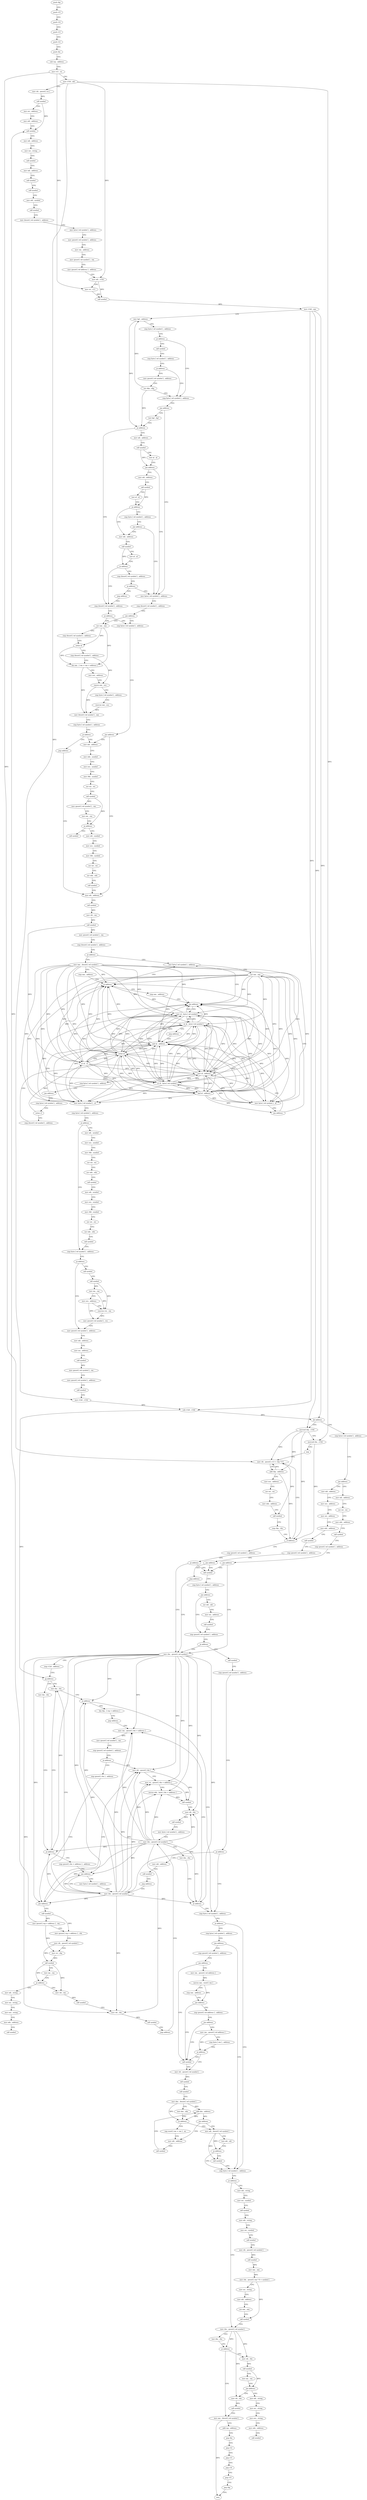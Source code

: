digraph "func" {
"4205520" [label = "push rbp" ]
"4205521" [label = "push r15" ]
"4205523" [label = "push r14" ]
"4205525" [label = "push r13" ]
"4205527" [label = "push r12" ]
"4205529" [label = "push rbx" ]
"4205530" [label = "sub rsp , address" ]
"4205534" [label = "mov r13 , rsi" ]
"4205537" [label = "mov r15d , edi" ]
"4205540" [label = "mov rdi , qword [ rsi ]" ]
"4205543" [label = "call symbol" ]
"4205548" [label = "mov esi , address" ]
"4205553" [label = "mov edi , address" ]
"4205558" [label = "call symbol" ]
"4205563" [label = "mov edi , address" ]
"4205568" [label = "mov esi , string" ]
"4205573" [label = "call symbol" ]
"4205578" [label = "mov edi , address" ]
"4205583" [label = "call symbol" ]
"4205588" [label = "call symbol" ]
"4205593" [label = "mov edi , symbol" ]
"4205598" [label = "call symbol" ]
"4205603" [label = "mov dword [ rel symbol ] , address" ]
"4205613" [label = "mov byte [ rel symbol ] , address" ]
"4205620" [label = "mov qword [ rel symbol ] , address" ]
"4205631" [label = "mov rax , address" ]
"4205641" [label = "mov qword [ rel symbol ] , rax" ]
"4205648" [label = "mov qword [ rel address ] , address" ]
"4205659" [label = "mov edi , r15d" ]
"4205662" [label = "mov rsi , r13" ]
"4205665" [label = "call symbol" ]
"4205670" [label = "mov r14d , eax" ]
"4205673" [label = "mov bpl , address" ]
"4205676" [label = "cmp byte [ rel symbol ] , address" ]
"4205683" [label = "je address" ]
"4205712" [label = "cmp byte [ rel symbol ] , address" ]
"4205685" [label = "call symbol" ]
"4205719" [label = "jne address" ]
"4205795" [label = "test bpl , bpl" ]
"4205721" [label = "mov byte [ rel symbol ] , address" ]
"4205690" [label = "cmp byte [ rel symbol ] , address" ]
"4205697" [label = "je address" ]
"4205699" [label = "mov qword [ rel symbol ] , address" ]
"4205798" [label = "je address" ]
"4206300" [label = "mov edi , address" ]
"4205804" [label = "cmp dword [ rel symbol ] , address" ]
"4205728" [label = "cmp dword [ rel symbol ] , address" ]
"4205735" [label = "jne address" ]
"4205813" [label = "cmp byte [ rel symbol ] , address" ]
"4205737" [label = "xor eax , eax" ]
"4205710" [label = "xor ebp , ebp" ]
"4206305" [label = "call symbol" ]
"4206310" [label = "test al , al" ]
"4206312" [label = "jne address" ]
"4206318" [label = "mov edi , address" ]
"4205811" [label = "je address" ]
"4205820" [label = "jne address" ]
"4205891" [label = "mov edi , address" ]
"4205822" [label = "mov edi , address" ]
"4205739" [label = "cmp dword [ rel symbol ] , address" ]
"4205746" [label = "setne al" ]
"4205749" [label = "cmp dword [ rel symbol ] , address" ]
"4205756" [label = "lea eax , [ rax + rax + address ]" ]
"4205760" [label = "mov ecx , address" ]
"4205765" [label = "cmove eax , ecx" ]
"4205768" [label = "cmp byte [ rel symbol ] , address" ]
"4205775" [label = "cmovne eax , ecx" ]
"4205778" [label = "mov dword [ rel symbol ] , eax" ]
"4205784" [label = "cmp byte [ rel symbol ] , address" ]
"4205791" [label = "je address" ]
"4205793" [label = "jmp address" ]
"4206323" [label = "call symbol" ]
"4206328" [label = "test al , al" ]
"4206330" [label = "je address" ]
"4206345" [label = "mov edi , address" ]
"4206332" [label = "cmp byte [ rel symbol ] , address" ]
"4205896" [label = "call symbol" ]
"4205901" [label = "mov rdi , rax" ]
"4205904" [label = "call symbol" ]
"4205909" [label = "mov qword [ rel symbol ] , rax" ]
"4205916" [label = "cmp dword [ rel symbol ] , address" ]
"4205923" [label = "je address" ]
"4205945" [label = "mov byte [ rel symbol ] , address" ]
"4205925" [label = "mov eax , dword [ rel symbol ]" ]
"4205827" [label = "mov edx , symbol" ]
"4205832" [label = "mov ecx , symbol" ]
"4205837" [label = "mov r8d , symbol" ]
"4205843" [label = "xor esi , esi" ]
"4205845" [label = "call symbol" ]
"4205850" [label = "mov qword [ rel symbol ] , rax" ]
"4205857" [label = "test rax , rax" ]
"4205860" [label = "je address" ]
"4206996" [label = "call symbol" ]
"4205866" [label = "mov edi , symbol" ]
"4206350" [label = "call symbol" ]
"4206355" [label = "test al , al" ]
"4206357" [label = "je address" ]
"4206363" [label = "cmp dword [ rel symbol ] , address" ]
"4206339" [label = "jne address" ]
"4205952" [label = "xor eax , eax" ]
"4205931" [label = "cmp eax , address" ]
"4205934" [label = "je address" ]
"4205936" [label = "cmp eax , address" ]
"4205871" [label = "mov ecx , symbol" ]
"4205876" [label = "mov r8d , symbol" ]
"4205882" [label = "xor esi , esi" ]
"4205884" [label = "xor edx , edx" ]
"4205886" [label = "call symbol" ]
"4206370" [label = "je address" ]
"4206376" [label = "jmp address" ]
"4206021" [label = "cmp byte [ rel symbol ] , address" ]
"4206028" [label = "je address" ]
"4206059" [label = "mov qword [ rel symbol ] , address" ]
"4206030" [label = "call symbol" ]
"4205971" [label = "mov edi , symbol" ]
"4205976" [label = "mov ecx , symbol" ]
"4205981" [label = "mov r8d , symbol" ]
"4205987" [label = "xor esi , esi" ]
"4205989" [label = "xor edx , edx" ]
"4205991" [label = "call symbol" ]
"4205996" [label = "mov edi , symbol" ]
"4206001" [label = "mov ecx , symbol" ]
"4206006" [label = "mov r8d , symbol" ]
"4206012" [label = "xor esi , esi" ]
"4206014" [label = "xor edx , edx" ]
"4206016" [label = "call symbol" ]
"4205939" [label = "jne address" ]
"4206381" [label = "mov al , byte [ rel symbol ]" ]
"4206070" [label = "mov edi , address" ]
"4206075" [label = "mov esi , address" ]
"4206080" [label = "call symbol" ]
"4206085" [label = "mov qword [ rel symbol ] , rax" ]
"4206092" [label = "mov qword [ rel symbol ] , address" ]
"4206103" [label = "call symbol" ]
"4206108" [label = "mov r12d , r15d" ]
"4206111" [label = "sub r12d , r14d" ]
"4206114" [label = "jle address" ]
"4206247" [label = "cmp byte [ rel symbol ] , address" ]
"4206120" [label = "movsxd rbp , r14d" ]
"4206035" [label = "call symbol" ]
"4206040" [label = "test rax , rax" ]
"4206043" [label = "mov ecx , address" ]
"4206048" [label = "cmovne rcx , rax" ]
"4206052" [label = "mov qword [ rel symbol ] , rcx" ]
"4206387" [label = "or al , byte [ rel symbol ]" ]
"4206393" [label = "and al , address" ]
"4206395" [label = "mov byte [ rel symbol ] , al" ]
"4206401" [label = "jne address" ]
"4206407" [label = "mov al , address" ]
"4206254" [label = "jne address" ]
"4206455" [label = "mov edi , address" ]
"4206260" [label = "mov edi , address" ]
"4206123" [label = "movsxd rbx , r15d" ]
"4206126" [label = "nop" ]
"4206128" [label = "mov rdi , qword [ r13 + rbp * 8 ]" ]
"4205954" [label = "and al , address" ]
"4206409" [label = "cmp byte [ rel symbol ] , address" ]
"4206416" [label = "jne address" ]
"4206422" [label = "cmp byte [ rel symbol ] , address" ]
"4206460" [label = "xor esi , esi" ]
"4206462" [label = "mov edx , address" ]
"4206467" [label = "call symbol" ]
"4206472" [label = "cmp qword [ rel symbol ] , address" ]
"4206480" [label = "jne address" ]
"4206173" [label = "call symbol" ]
"4206486" [label = "mov rbx , qword [ rel symbol ]" ]
"4206265" [label = "mov ecx , address" ]
"4206270" [label = "mov esi , address" ]
"4206275" [label = "mov edx , address" ]
"4206280" [label = "call symbol" ]
"4206285" [label = "cmp qword [ rel symbol ] , address" ]
"4206293" [label = "jne address" ]
"4206295" [label = "jmp address" ]
"4206133" [label = "add rbp , address" ]
"4206137" [label = "mov ecx , address" ]
"4206142" [label = "xor esi , esi" ]
"4206144" [label = "mov edx , address" ]
"4206149" [label = "call symbol" ]
"4206154" [label = "cmp rbp , rbx" ]
"4206157" [label = "jl address" ]
"4206159" [label = "cmp qword [ rel symbol ] , address" ]
"4206167" [label = "je address" ]
"4205956" [label = "mov byte [ rel symbol ] , al" ]
"4205962" [label = "cmp byte [ rel symbol ] , address" ]
"4205969" [label = "je address" ]
"4206429" [label = "setne cl" ]
"4206432" [label = "cmp dword [ rel symbol ] , address" ]
"4206439" [label = "setne al" ]
"4206442" [label = "or al , cl" ]
"4206444" [label = "or al , byte [ rel symbol ]" ]
"4206450" [label = "jmp address" ]
"4206178" [label = "cmp byte [ rel symbol ] , address" ]
"4206185" [label = "jne address" ]
"4206199" [label = "cmp qword [ rel symbol ] , address" ]
"4206187" [label = "xor edi , edi" ]
"4206493" [label = "cmp r12d , address" ]
"4206497" [label = "jg address" ]
"4206525" [label = "test rbx , rbx" ]
"4206499" [label = "test rbx , rbx" ]
"4206207" [label = "je address" ]
"4206213" [label = "call symbol" ]
"4206189" [label = "mov esi , address" ]
"4206194" [label = "call symbol" ]
"4206528" [label = "je address" ]
"4206671" [label = "cmp byte [ rel symbol ] , address" ]
"4206534" [label = "lea rbp , [ rsp + address ]" ]
"4206502" [label = "je address" ]
"4206504" [label = "cmp qword [ rbx + address ] , address" ]
"4206218" [label = "cmp qword [ rel symbol ] , address" ]
"4206226" [label = "je address" ]
"4206232" [label = "mov edi , address" ]
"4206678" [label = "je address" ]
"4206814" [label = "cmp byte [ rel symbol ] , address" ]
"4206684" [label = "cmp byte [ rel symbol ] , address" ]
"4206539" [label = "jmp address" ]
"4206587" [label = "mov rax , qword [ rbx + address ]" ]
"4206509" [label = "jne address" ]
"4206518" [label = "mov rbx , qword [ rel symbol ]" ]
"4206511" [label = "mov byte [ rel symbol ] , address" ]
"4206237" [label = "call symbol" ]
"4206242" [label = "jmp address" ]
"4206821" [label = "je address" ]
"4206892" [label = "mov rbx , qword [ rel symbol ]" ]
"4206823" [label = "mov edi , string" ]
"4206691" [label = "jne address" ]
"4206693" [label = "cmp qword [ rel symbol ] , address" ]
"4206591" [label = "mov qword [ rel symbol ] , rax" ]
"4206598" [label = "cmp qword [ rel symbol ] , address" ]
"4206606" [label = "je address" ]
"4206544" [label = "mov rdi , qword [ rbx ]" ]
"4206608" [label = "cmp qword [ rbx ] , address" ]
"4206899" [label = "test rbx , rbx" ]
"4206902" [label = "je address" ]
"4206925" [label = "mov eax , dword [ rel symbol ]" ]
"4206904" [label = "mov rdi , rbx" ]
"4206828" [label = "mov esi , symbol" ]
"4206833" [label = "call symbol" ]
"4206838" [label = "mov edi , string" ]
"4206843" [label = "mov esi , symbol" ]
"4206848" [label = "call symbol" ]
"4206853" [label = "mov rdi , qword [ rel symbol ]" ]
"4206860" [label = "call symbol" ]
"4206865" [label = "mov eax , eax" ]
"4206867" [label = "mov rdx , qword [ rax * 8 + symbol ]" ]
"4206875" [label = "mov esi , string" ]
"4206880" [label = "mov edi , address" ]
"4206885" [label = "xor eax , eax" ]
"4206887" [label = "call symbol" ]
"4206701" [label = "jne address" ]
"4206742" [label = "call symbol" ]
"4206703" [label = "mov rax , qword [ rel address ]" ]
"4206547" [label = "mov rsi , qword [ rbx + address ]" ]
"4206551" [label = "movzx edx , byte [ rbx + address ]" ]
"4206555" [label = "call symbol" ]
"4206560" [label = "mov rdi , rbx" ]
"4206563" [label = "call symbol" ]
"4206568" [label = "mov byte [ rel symbol ] , address" ]
"4206575" [label = "mov rbx , qword [ rel symbol ]" ]
"4206612" [label = "jne address" ]
"4206614" [label = "call symbol" ]
"4206931" [label = "add rsp , address" ]
"4206935" [label = "pop rbx" ]
"4206936" [label = "pop r12" ]
"4206938" [label = "pop r13" ]
"4206940" [label = "pop r14" ]
"4206942" [label = "pop r15" ]
"4206944" [label = "pop rbp" ]
"4206945" [label = "retn" ]
"4206907" [label = "call symbol" ]
"4206912" [label = "test rax , rax" ]
"4206915" [label = "jne address" ]
"4206971" [label = "mov edi , string" ]
"4206917" [label = "mov rdi , rbx" ]
"4206747" [label = "mov rdi , qword [ rel symbol ]" ]
"4206710" [label = "movzx eax , word [ rax ]" ]
"4206713" [label = "cmp eax , address" ]
"4206718" [label = "jne address" ]
"4206720" [label = "cmp qword [ rel address ] , address" ]
"4206619" [label = "mov qword [ rsp + address ] , rax" ]
"4206624" [label = "mov qword [ rsp + address ] , rdx" ]
"4206629" [label = "mov rdi , qword [ rel symbol ]" ]
"4206636" [label = "mov rsi , rbp" ]
"4206639" [label = "call symbol" ]
"4206644" [label = "test rax , rax" ]
"4206647" [label = "je address" ]
"4206946" [label = "mov edi , string" ]
"4206653" [label = "mov rdi , rax" ]
"4206976" [label = "mov esi , string" ]
"4206981" [label = "mov ecx , string" ]
"4206986" [label = "mov edx , address" ]
"4206991" [label = "call symbol" ]
"4206920" [label = "call symbol" ]
"4206799" [label = "mov edi , dword [ rel symbol ]" ]
"4206805" [label = "test edi , edi" ]
"4206807" [label = "je address" ]
"4206809" [label = "call symbol" ]
"4206774" [label = "nop word [ rax + rax ] , ax" ]
"4206784" [label = "mov edi , address" ]
"4206728" [label = "jne address" ]
"4206730" [label = "mov rax , qword [ rel address ]" ]
"4206951" [label = "mov esi , string" ]
"4206956" [label = "mov ecx , string" ]
"4206961" [label = "mov edx , address" ]
"4206966" [label = "call symbol" ]
"4206656" [label = "call symbol" ]
"4206661" [label = "mov rdi , rbx" ]
"4206664" [label = "call symbol" ]
"4206669" [label = "jmp address" ]
"4206789" [label = "call symbol" ]
"4206794" [label = "add ebx , address" ]
"4206797" [label = "jne address" ]
"4206737" [label = "cmp byte [ rax ] , address" ]
"4206740" [label = "je address" ]
"4206582" [label = "test rbx , rbx" ]
"4206585" [label = "je address" ]
"4206754" [label = "call symbol" ]
"4206759" [label = "call symbol" ]
"4206764" [label = "mov ebx , dword [ rel symbol ]" ]
"4206770" [label = "test ebx , ebx" ]
"4206772" [label = "je address" ]
"4205520" -> "4205521" [ label = "CFG" ]
"4205521" -> "4205523" [ label = "CFG" ]
"4205523" -> "4205525" [ label = "CFG" ]
"4205525" -> "4205527" [ label = "CFG" ]
"4205527" -> "4205529" [ label = "CFG" ]
"4205529" -> "4205530" [ label = "CFG" ]
"4205530" -> "4205534" [ label = "CFG" ]
"4205534" -> "4205537" [ label = "CFG" ]
"4205534" -> "4205662" [ label = "DFG" ]
"4205534" -> "4206128" [ label = "DFG" ]
"4205537" -> "4205540" [ label = "CFG" ]
"4205537" -> "4205659" [ label = "DFG" ]
"4205537" -> "4206108" [ label = "DFG" ]
"4205537" -> "4206123" [ label = "DFG" ]
"4205540" -> "4205543" [ label = "DFG" ]
"4205543" -> "4205548" [ label = "CFG" ]
"4205543" -> "4205558" [ label = "DFG" ]
"4205548" -> "4205553" [ label = "CFG" ]
"4205553" -> "4205558" [ label = "CFG" ]
"4205558" -> "4205563" [ label = "CFG" ]
"4205563" -> "4205568" [ label = "CFG" ]
"4205568" -> "4205573" [ label = "CFG" ]
"4205573" -> "4205578" [ label = "CFG" ]
"4205578" -> "4205583" [ label = "CFG" ]
"4205583" -> "4205588" [ label = "CFG" ]
"4205588" -> "4205593" [ label = "CFG" ]
"4205593" -> "4205598" [ label = "CFG" ]
"4205598" -> "4205603" [ label = "CFG" ]
"4205603" -> "4205613" [ label = "CFG" ]
"4205613" -> "4205620" [ label = "CFG" ]
"4205620" -> "4205631" [ label = "CFG" ]
"4205631" -> "4205641" [ label = "CFG" ]
"4205641" -> "4205648" [ label = "CFG" ]
"4205648" -> "4205659" [ label = "CFG" ]
"4205659" -> "4205662" [ label = "CFG" ]
"4205659" -> "4205665" [ label = "DFG" ]
"4205662" -> "4205665" [ label = "DFG" ]
"4205665" -> "4205670" [ label = "DFG" ]
"4205670" -> "4205673" [ label = "CFG" ]
"4205670" -> "4206111" [ label = "DFG" ]
"4205670" -> "4206114" [ label = "DFG" ]
"4205670" -> "4206120" [ label = "DFG" ]
"4205673" -> "4205676" [ label = "CFG" ]
"4205673" -> "4205798" [ label = "DFG" ]
"4205676" -> "4205683" [ label = "CFG" ]
"4205683" -> "4205712" [ label = "CFG" ]
"4205683" -> "4205685" [ label = "CFG" ]
"4205712" -> "4205719" [ label = "CFG" ]
"4205685" -> "4205690" [ label = "CFG" ]
"4205719" -> "4205795" [ label = "CFG" ]
"4205719" -> "4205721" [ label = "CFG" ]
"4205795" -> "4205798" [ label = "CFG" ]
"4205721" -> "4205728" [ label = "CFG" ]
"4205690" -> "4205697" [ label = "CFG" ]
"4205697" -> "4205712" [ label = "CFG" ]
"4205697" -> "4205699" [ label = "CFG" ]
"4205699" -> "4205710" [ label = "CFG" ]
"4205798" -> "4206300" [ label = "CFG" ]
"4205798" -> "4205804" [ label = "CFG" ]
"4206300" -> "4206305" [ label = "CFG" ]
"4205804" -> "4205811" [ label = "CFG" ]
"4205728" -> "4205735" [ label = "CFG" ]
"4205735" -> "4205813" [ label = "CFG" ]
"4205735" -> "4205737" [ label = "CFG" ]
"4205813" -> "4205820" [ label = "CFG" ]
"4205737" -> "4205739" [ label = "CFG" ]
"4205737" -> "4205746" [ label = "DFG" ]
"4205737" -> "4205756" [ label = "DFG" ]
"4205710" -> "4205712" [ label = "CFG" ]
"4205710" -> "4205673" [ label = "DFG" ]
"4205710" -> "4205798" [ label = "DFG" ]
"4206305" -> "4206310" [ label = "CFG" ]
"4206305" -> "4206312" [ label = "DFG" ]
"4206310" -> "4206312" [ label = "CFG" ]
"4206312" -> "4205721" [ label = "CFG" ]
"4206312" -> "4206318" [ label = "CFG" ]
"4206318" -> "4206323" [ label = "CFG" ]
"4205811" -> "4205737" [ label = "CFG" ]
"4205811" -> "4205813" [ label = "CFG" ]
"4205820" -> "4205891" [ label = "CFG" ]
"4205820" -> "4205822" [ label = "CFG" ]
"4205891" -> "4205896" [ label = "CFG" ]
"4205822" -> "4205827" [ label = "CFG" ]
"4205739" -> "4205746" [ label = "CFG" ]
"4205746" -> "4205749" [ label = "CFG" ]
"4205746" -> "4205756" [ label = "DFG" ]
"4205749" -> "4205756" [ label = "CFG" ]
"4205749" -> "4205765" [ label = "DFG" ]
"4205756" -> "4205760" [ label = "CFG" ]
"4205756" -> "4205778" [ label = "DFG" ]
"4205760" -> "4205765" [ label = "CFG" ]
"4205765" -> "4205768" [ label = "CFG" ]
"4205765" -> "4205778" [ label = "DFG" ]
"4205768" -> "4205775" [ label = "CFG" ]
"4205775" -> "4205778" [ label = "DFG" ]
"4205778" -> "4205784" [ label = "CFG" ]
"4205784" -> "4205791" [ label = "CFG" ]
"4205791" -> "4205822" [ label = "CFG" ]
"4205791" -> "4205793" [ label = "CFG" ]
"4205793" -> "4205891" [ label = "CFG" ]
"4206323" -> "4206328" [ label = "CFG" ]
"4206323" -> "4206330" [ label = "DFG" ]
"4206328" -> "4206330" [ label = "CFG" ]
"4206330" -> "4206345" [ label = "CFG" ]
"4206330" -> "4206332" [ label = "CFG" ]
"4206345" -> "4206350" [ label = "CFG" ]
"4206332" -> "4206339" [ label = "CFG" ]
"4205896" -> "4205901" [ label = "DFG" ]
"4205901" -> "4205904" [ label = "DFG" ]
"4205904" -> "4205909" [ label = "DFG" ]
"4205904" -> "4206442" [ label = "DFG" ]
"4205909" -> "4205916" [ label = "CFG" ]
"4205916" -> "4205923" [ label = "CFG" ]
"4205923" -> "4205945" [ label = "CFG" ]
"4205923" -> "4205925" [ label = "CFG" ]
"4205945" -> "4205952" [ label = "CFG" ]
"4205925" -> "4205931" [ label = "CFG" ]
"4205925" -> "4205934" [ label = "DFG" ]
"4205925" -> "4205939" [ label = "DFG" ]
"4205925" -> "4205954" [ label = "DFG" ]
"4205925" -> "4205956" [ label = "DFG" ]
"4205925" -> "4206381" [ label = "DFG" ]
"4205925" -> "4206387" [ label = "DFG" ]
"4205925" -> "4206393" [ label = "DFG" ]
"4205925" -> "4206395" [ label = "DFG" ]
"4205925" -> "4206407" [ label = "DFG" ]
"4205925" -> "4206439" [ label = "DFG" ]
"4205925" -> "4206442" [ label = "DFG" ]
"4205925" -> "4206444" [ label = "DFG" ]
"4205827" -> "4205832" [ label = "CFG" ]
"4205832" -> "4205837" [ label = "CFG" ]
"4205837" -> "4205843" [ label = "CFG" ]
"4205843" -> "4205845" [ label = "CFG" ]
"4205845" -> "4205850" [ label = "DFG" ]
"4205845" -> "4205860" [ label = "DFG" ]
"4205850" -> "4205857" [ label = "CFG" ]
"4205857" -> "4205860" [ label = "CFG" ]
"4205860" -> "4206996" [ label = "CFG" ]
"4205860" -> "4205866" [ label = "CFG" ]
"4205866" -> "4205871" [ label = "CFG" ]
"4206350" -> "4206355" [ label = "CFG" ]
"4206350" -> "4206357" [ label = "DFG" ]
"4206355" -> "4206357" [ label = "CFG" ]
"4206357" -> "4205804" [ label = "CFG" ]
"4206357" -> "4206363" [ label = "CFG" ]
"4206363" -> "4206370" [ label = "CFG" ]
"4206339" -> "4205721" [ label = "CFG" ]
"4206339" -> "4206345" [ label = "CFG" ]
"4205952" -> "4205954" [ label = "DFG" ]
"4205952" -> "4205934" [ label = "DFG" ]
"4205952" -> "4205939" [ label = "DFG" ]
"4205952" -> "4205956" [ label = "DFG" ]
"4205952" -> "4206381" [ label = "DFG" ]
"4205952" -> "4206387" [ label = "DFG" ]
"4205952" -> "4206393" [ label = "DFG" ]
"4205952" -> "4206395" [ label = "DFG" ]
"4205952" -> "4206407" [ label = "DFG" ]
"4205952" -> "4206439" [ label = "DFG" ]
"4205952" -> "4206442" [ label = "DFG" ]
"4205952" -> "4206444" [ label = "DFG" ]
"4205931" -> "4205934" [ label = "CFG" ]
"4205934" -> "4205945" [ label = "CFG" ]
"4205934" -> "4205936" [ label = "CFG" ]
"4205936" -> "4205939" [ label = "CFG" ]
"4205871" -> "4205876" [ label = "CFG" ]
"4205876" -> "4205882" [ label = "CFG" ]
"4205882" -> "4205884" [ label = "CFG" ]
"4205884" -> "4205886" [ label = "CFG" ]
"4205886" -> "4205891" [ label = "CFG" ]
"4206370" -> "4205721" [ label = "CFG" ]
"4206370" -> "4206376" [ label = "CFG" ]
"4206376" -> "4205804" [ label = "CFG" ]
"4206021" -> "4206028" [ label = "CFG" ]
"4206028" -> "4206059" [ label = "CFG" ]
"4206028" -> "4206030" [ label = "CFG" ]
"4206059" -> "4206070" [ label = "CFG" ]
"4206030" -> "4206035" [ label = "CFG" ]
"4205971" -> "4205976" [ label = "CFG" ]
"4205976" -> "4205981" [ label = "CFG" ]
"4205981" -> "4205987" [ label = "CFG" ]
"4205987" -> "4205989" [ label = "CFG" ]
"4205989" -> "4205991" [ label = "CFG" ]
"4205991" -> "4205996" [ label = "CFG" ]
"4205996" -> "4206001" [ label = "CFG" ]
"4206001" -> "4206006" [ label = "CFG" ]
"4206006" -> "4206012" [ label = "CFG" ]
"4206012" -> "4206014" [ label = "CFG" ]
"4206014" -> "4206016" [ label = "CFG" ]
"4206016" -> "4206021" [ label = "CFG" ]
"4205939" -> "4206381" [ label = "CFG" ]
"4205939" -> "4205945" [ label = "CFG" ]
"4206381" -> "4206387" [ label = "DFG" ]
"4206381" -> "4205934" [ label = "DFG" ]
"4206381" -> "4205939" [ label = "DFG" ]
"4206381" -> "4205954" [ label = "DFG" ]
"4206381" -> "4205956" [ label = "DFG" ]
"4206381" -> "4206393" [ label = "DFG" ]
"4206381" -> "4206395" [ label = "DFG" ]
"4206381" -> "4206407" [ label = "DFG" ]
"4206381" -> "4206439" [ label = "DFG" ]
"4206381" -> "4206444" [ label = "DFG" ]
"4206070" -> "4206075" [ label = "CFG" ]
"4206075" -> "4206080" [ label = "CFG" ]
"4206080" -> "4206085" [ label = "DFG" ]
"4206085" -> "4206092" [ label = "CFG" ]
"4206092" -> "4206103" [ label = "CFG" ]
"4206103" -> "4206108" [ label = "CFG" ]
"4206108" -> "4206111" [ label = "DFG" ]
"4206111" -> "4206114" [ label = "DFG" ]
"4206111" -> "4206497" [ label = "DFG" ]
"4206114" -> "4206247" [ label = "CFG" ]
"4206114" -> "4206120" [ label = "CFG" ]
"4206247" -> "4206254" [ label = "CFG" ]
"4206120" -> "4206123" [ label = "CFG" ]
"4206120" -> "4206128" [ label = "DFG" ]
"4206120" -> "4206133" [ label = "DFG" ]
"4206120" -> "4206157" [ label = "DFG" ]
"4206035" -> "4206040" [ label = "DFG" ]
"4206035" -> "4206048" [ label = "DFG" ]
"4206040" -> "4206043" [ label = "CFG" ]
"4206040" -> "4206048" [ label = "DFG" ]
"4206043" -> "4206048" [ label = "CFG" ]
"4206043" -> "4206052" [ label = "DFG" ]
"4206048" -> "4206052" [ label = "DFG" ]
"4206052" -> "4206059" [ label = "CFG" ]
"4206387" -> "4206393" [ label = "DFG" ]
"4206387" -> "4205934" [ label = "DFG" ]
"4206387" -> "4205939" [ label = "DFG" ]
"4206387" -> "4205954" [ label = "DFG" ]
"4206387" -> "4205956" [ label = "DFG" ]
"4206387" -> "4206381" [ label = "DFG" ]
"4206387" -> "4206395" [ label = "DFG" ]
"4206387" -> "4206407" [ label = "DFG" ]
"4206387" -> "4206439" [ label = "DFG" ]
"4206387" -> "4206444" [ label = "DFG" ]
"4206393" -> "4206395" [ label = "DFG" ]
"4206393" -> "4205934" [ label = "DFG" ]
"4206393" -> "4205939" [ label = "DFG" ]
"4206393" -> "4205954" [ label = "DFG" ]
"4206393" -> "4205956" [ label = "DFG" ]
"4206393" -> "4206381" [ label = "DFG" ]
"4206393" -> "4206387" [ label = "DFG" ]
"4206393" -> "4206401" [ label = "DFG" ]
"4206393" -> "4206407" [ label = "DFG" ]
"4206393" -> "4206439" [ label = "DFG" ]
"4206393" -> "4206444" [ label = "DFG" ]
"4206395" -> "4206401" [ label = "CFG" ]
"4206401" -> "4205952" [ label = "CFG" ]
"4206401" -> "4206407" [ label = "CFG" ]
"4206407" -> "4206409" [ label = "CFG" ]
"4206407" -> "4205934" [ label = "DFG" ]
"4206407" -> "4205939" [ label = "DFG" ]
"4206407" -> "4205954" [ label = "DFG" ]
"4206407" -> "4205956" [ label = "DFG" ]
"4206407" -> "4206381" [ label = "DFG" ]
"4206407" -> "4206387" [ label = "DFG" ]
"4206407" -> "4206393" [ label = "DFG" ]
"4206407" -> "4206395" [ label = "DFG" ]
"4206407" -> "4206439" [ label = "DFG" ]
"4206407" -> "4206444" [ label = "DFG" ]
"4206254" -> "4206455" [ label = "CFG" ]
"4206254" -> "4206260" [ label = "CFG" ]
"4206455" -> "4206460" [ label = "CFG" ]
"4206260" -> "4206265" [ label = "CFG" ]
"4206123" -> "4206126" [ label = "CFG" ]
"4206123" -> "4206157" [ label = "DFG" ]
"4206126" -> "4206128" [ label = "CFG" ]
"4206128" -> "4206133" [ label = "CFG" ]
"4206128" -> "4206149" [ label = "DFG" ]
"4205954" -> "4205956" [ label = "DFG" ]
"4205954" -> "4205934" [ label = "DFG" ]
"4205954" -> "4205939" [ label = "DFG" ]
"4205954" -> "4206381" [ label = "DFG" ]
"4205954" -> "4206387" [ label = "DFG" ]
"4205954" -> "4206393" [ label = "DFG" ]
"4205954" -> "4206395" [ label = "DFG" ]
"4205954" -> "4206407" [ label = "DFG" ]
"4205954" -> "4206439" [ label = "DFG" ]
"4205954" -> "4206444" [ label = "DFG" ]
"4206409" -> "4206416" [ label = "CFG" ]
"4206416" -> "4205954" [ label = "CFG" ]
"4206416" -> "4206422" [ label = "CFG" ]
"4206422" -> "4206429" [ label = "CFG" ]
"4206460" -> "4206462" [ label = "CFG" ]
"4206462" -> "4206467" [ label = "CFG" ]
"4206467" -> "4206472" [ label = "CFG" ]
"4206472" -> "4206480" [ label = "CFG" ]
"4206480" -> "4206173" [ label = "CFG" ]
"4206480" -> "4206486" [ label = "CFG" ]
"4206173" -> "4206178" [ label = "CFG" ]
"4206486" -> "4206493" [ label = "CFG" ]
"4206486" -> "4206528" [ label = "DFG" ]
"4206486" -> "4206502" [ label = "DFG" ]
"4206486" -> "4206509" [ label = "DFG" ]
"4206486" -> "4206587" [ label = "DFG" ]
"4206486" -> "4206544" [ label = "DFG" ]
"4206486" -> "4206547" [ label = "DFG" ]
"4206486" -> "4206551" [ label = "DFG" ]
"4206486" -> "4206560" [ label = "DFG" ]
"4206486" -> "4206612" [ label = "DFG" ]
"4206486" -> "4206585" [ label = "DFG" ]
"4206486" -> "4206661" [ label = "DFG" ]
"4206265" -> "4206270" [ label = "CFG" ]
"4206270" -> "4206275" [ label = "CFG" ]
"4206275" -> "4206280" [ label = "CFG" ]
"4206280" -> "4206285" [ label = "CFG" ]
"4206285" -> "4206293" [ label = "CFG" ]
"4206293" -> "4206173" [ label = "CFG" ]
"4206293" -> "4206295" [ label = "CFG" ]
"4206295" -> "4206486" [ label = "CFG" ]
"4206133" -> "4206137" [ label = "CFG" ]
"4206133" -> "4206128" [ label = "DFG" ]
"4206133" -> "4206157" [ label = "DFG" ]
"4206137" -> "4206142" [ label = "CFG" ]
"4206142" -> "4206144" [ label = "CFG" ]
"4206144" -> "4206149" [ label = "CFG" ]
"4206149" -> "4206154" [ label = "CFG" ]
"4206154" -> "4206157" [ label = "CFG" ]
"4206157" -> "4206128" [ label = "CFG" ]
"4206157" -> "4206159" [ label = "CFG" ]
"4206159" -> "4206167" [ label = "CFG" ]
"4206167" -> "4206486" [ label = "CFG" ]
"4206167" -> "4206173" [ label = "CFG" ]
"4205956" -> "4205962" [ label = "CFG" ]
"4205962" -> "4205969" [ label = "CFG" ]
"4205969" -> "4206021" [ label = "CFG" ]
"4205969" -> "4205971" [ label = "CFG" ]
"4206429" -> "4206432" [ label = "CFG" ]
"4206429" -> "4206442" [ label = "DFG" ]
"4206432" -> "4206439" [ label = "CFG" ]
"4206439" -> "4206442" [ label = "CFG" ]
"4206439" -> "4205934" [ label = "DFG" ]
"4206439" -> "4205939" [ label = "DFG" ]
"4206439" -> "4205954" [ label = "DFG" ]
"4206439" -> "4205956" [ label = "DFG" ]
"4206439" -> "4206381" [ label = "DFG" ]
"4206439" -> "4206387" [ label = "DFG" ]
"4206439" -> "4206393" [ label = "DFG" ]
"4206439" -> "4206395" [ label = "DFG" ]
"4206439" -> "4206407" [ label = "DFG" ]
"4206439" -> "4206444" [ label = "DFG" ]
"4206442" -> "4206444" [ label = "DFG" ]
"4206442" -> "4205934" [ label = "DFG" ]
"4206442" -> "4205939" [ label = "DFG" ]
"4206442" -> "4205954" [ label = "DFG" ]
"4206442" -> "4205956" [ label = "DFG" ]
"4206442" -> "4206381" [ label = "DFG" ]
"4206442" -> "4206387" [ label = "DFG" ]
"4206442" -> "4206393" [ label = "DFG" ]
"4206442" -> "4206395" [ label = "DFG" ]
"4206442" -> "4206407" [ label = "DFG" ]
"4206442" -> "4206439" [ label = "DFG" ]
"4206444" -> "4206450" [ label = "CFG" ]
"4206444" -> "4205934" [ label = "DFG" ]
"4206444" -> "4205939" [ label = "DFG" ]
"4206444" -> "4205954" [ label = "DFG" ]
"4206444" -> "4205956" [ label = "DFG" ]
"4206444" -> "4206381" [ label = "DFG" ]
"4206444" -> "4206387" [ label = "DFG" ]
"4206444" -> "4206393" [ label = "DFG" ]
"4206444" -> "4206395" [ label = "DFG" ]
"4206444" -> "4206407" [ label = "DFG" ]
"4206444" -> "4206439" [ label = "DFG" ]
"4206450" -> "4205954" [ label = "CFG" ]
"4206178" -> "4206185" [ label = "CFG" ]
"4206185" -> "4206199" [ label = "CFG" ]
"4206185" -> "4206187" [ label = "CFG" ]
"4206199" -> "4206207" [ label = "CFG" ]
"4206187" -> "4206189" [ label = "CFG" ]
"4206493" -> "4206497" [ label = "CFG" ]
"4206497" -> "4206525" [ label = "CFG" ]
"4206497" -> "4206499" [ label = "CFG" ]
"4206525" -> "4206528" [ label = "CFG" ]
"4206499" -> "4206502" [ label = "CFG" ]
"4206207" -> "4206486" [ label = "CFG" ]
"4206207" -> "4206213" [ label = "CFG" ]
"4206213" -> "4206218" [ label = "CFG" ]
"4206189" -> "4206194" [ label = "CFG" ]
"4206194" -> "4206199" [ label = "CFG" ]
"4206528" -> "4206671" [ label = "CFG" ]
"4206528" -> "4206534" [ label = "CFG" ]
"4206671" -> "4206678" [ label = "CFG" ]
"4206534" -> "4206539" [ label = "CFG" ]
"4206502" -> "4206525" [ label = "CFG" ]
"4206502" -> "4206504" [ label = "CFG" ]
"4206504" -> "4206509" [ label = "CFG" ]
"4206218" -> "4206226" [ label = "CFG" ]
"4206226" -> "4206671" [ label = "CFG" ]
"4206226" -> "4206232" [ label = "CFG" ]
"4206232" -> "4206237" [ label = "CFG" ]
"4206678" -> "4206814" [ label = "CFG" ]
"4206678" -> "4206684" [ label = "CFG" ]
"4206814" -> "4206821" [ label = "CFG" ]
"4206684" -> "4206691" [ label = "CFG" ]
"4206539" -> "4206587" [ label = "CFG" ]
"4206587" -> "4206591" [ label = "DFG" ]
"4206509" -> "4206518" [ label = "CFG" ]
"4206509" -> "4206511" [ label = "CFG" ]
"4206518" -> "4206525" [ label = "CFG" ]
"4206518" -> "4206528" [ label = "DFG" ]
"4206518" -> "4206502" [ label = "DFG" ]
"4206518" -> "4206509" [ label = "DFG" ]
"4206518" -> "4206587" [ label = "DFG" ]
"4206518" -> "4206544" [ label = "DFG" ]
"4206518" -> "4206547" [ label = "DFG" ]
"4206518" -> "4206551" [ label = "DFG" ]
"4206518" -> "4206560" [ label = "DFG" ]
"4206518" -> "4206612" [ label = "DFG" ]
"4206518" -> "4206585" [ label = "DFG" ]
"4206518" -> "4206661" [ label = "DFG" ]
"4206511" -> "4206518" [ label = "CFG" ]
"4206237" -> "4206242" [ label = "CFG" ]
"4206242" -> "4206518" [ label = "CFG" ]
"4206821" -> "4206892" [ label = "CFG" ]
"4206821" -> "4206823" [ label = "CFG" ]
"4206892" -> "4206899" [ label = "CFG" ]
"4206892" -> "4206902" [ label = "DFG" ]
"4206892" -> "4206904" [ label = "DFG" ]
"4206892" -> "4206917" [ label = "DFG" ]
"4206823" -> "4206828" [ label = "CFG" ]
"4206691" -> "4206814" [ label = "CFG" ]
"4206691" -> "4206693" [ label = "CFG" ]
"4206693" -> "4206701" [ label = "CFG" ]
"4206591" -> "4206598" [ label = "CFG" ]
"4206598" -> "4206606" [ label = "CFG" ]
"4206606" -> "4206544" [ label = "CFG" ]
"4206606" -> "4206608" [ label = "CFG" ]
"4206544" -> "4206547" [ label = "CFG" ]
"4206544" -> "4206555" [ label = "DFG" ]
"4206608" -> "4206612" [ label = "CFG" ]
"4206899" -> "4206902" [ label = "CFG" ]
"4206902" -> "4206925" [ label = "CFG" ]
"4206902" -> "4206904" [ label = "CFG" ]
"4206925" -> "4206931" [ label = "CFG" ]
"4206925" -> "4206945" [ label = "DFG" ]
"4206904" -> "4206907" [ label = "DFG" ]
"4206828" -> "4206833" [ label = "CFG" ]
"4206833" -> "4206838" [ label = "CFG" ]
"4206838" -> "4206843" [ label = "CFG" ]
"4206843" -> "4206848" [ label = "CFG" ]
"4206848" -> "4206853" [ label = "CFG" ]
"4206853" -> "4206860" [ label = "DFG" ]
"4206860" -> "4206865" [ label = "DFG" ]
"4206865" -> "4206867" [ label = "DFG" ]
"4206867" -> "4206875" [ label = "CFG" ]
"4206867" -> "4206887" [ label = "DFG" ]
"4206875" -> "4206880" [ label = "CFG" ]
"4206880" -> "4206885" [ label = "CFG" ]
"4206885" -> "4206887" [ label = "CFG" ]
"4206887" -> "4206892" [ label = "CFG" ]
"4206701" -> "4206742" [ label = "CFG" ]
"4206701" -> "4206703" [ label = "CFG" ]
"4206742" -> "4206747" [ label = "CFG" ]
"4206703" -> "4206710" [ label = "DFG" ]
"4206547" -> "4206551" [ label = "CFG" ]
"4206547" -> "4206555" [ label = "DFG" ]
"4206551" -> "4206555" [ label = "DFG" ]
"4206555" -> "4206560" [ label = "CFG" ]
"4206560" -> "4206563" [ label = "DFG" ]
"4206563" -> "4206568" [ label = "CFG" ]
"4206568" -> "4206575" [ label = "CFG" ]
"4206575" -> "4206582" [ label = "CFG" ]
"4206575" -> "4206528" [ label = "DFG" ]
"4206575" -> "4206502" [ label = "DFG" ]
"4206575" -> "4206509" [ label = "DFG" ]
"4206575" -> "4206587" [ label = "DFG" ]
"4206575" -> "4206544" [ label = "DFG" ]
"4206575" -> "4206547" [ label = "DFG" ]
"4206575" -> "4206551" [ label = "DFG" ]
"4206575" -> "4206560" [ label = "DFG" ]
"4206575" -> "4206612" [ label = "DFG" ]
"4206575" -> "4206585" [ label = "DFG" ]
"4206575" -> "4206661" [ label = "DFG" ]
"4206612" -> "4206544" [ label = "CFG" ]
"4206612" -> "4206614" [ label = "CFG" ]
"4206614" -> "4206619" [ label = "DFG" ]
"4206614" -> "4206624" [ label = "DFG" ]
"4206931" -> "4206935" [ label = "CFG" ]
"4206935" -> "4206936" [ label = "CFG" ]
"4206936" -> "4206938" [ label = "CFG" ]
"4206938" -> "4206940" [ label = "CFG" ]
"4206940" -> "4206942" [ label = "CFG" ]
"4206942" -> "4206944" [ label = "CFG" ]
"4206944" -> "4206945" [ label = "CFG" ]
"4206907" -> "4206912" [ label = "CFG" ]
"4206907" -> "4206915" [ label = "DFG" ]
"4206912" -> "4206915" [ label = "CFG" ]
"4206915" -> "4206971" [ label = "CFG" ]
"4206915" -> "4206917" [ label = "CFG" ]
"4206971" -> "4206976" [ label = "CFG" ]
"4206917" -> "4206920" [ label = "DFG" ]
"4206747" -> "4206754" [ label = "DFG" ]
"4206710" -> "4206713" [ label = "CFG" ]
"4206710" -> "4206718" [ label = "DFG" ]
"4206713" -> "4206718" [ label = "CFG" ]
"4206718" -> "4206742" [ label = "CFG" ]
"4206718" -> "4206720" [ label = "CFG" ]
"4206720" -> "4206728" [ label = "CFG" ]
"4206619" -> "4206624" [ label = "CFG" ]
"4206619" -> "4205558" [ label = "DFG" ]
"4206619" -> "4206636" [ label = "DFG" ]
"4206624" -> "4206629" [ label = "CFG" ]
"4206629" -> "4206636" [ label = "CFG" ]
"4206629" -> "4206639" [ label = "DFG" ]
"4206636" -> "4206639" [ label = "DFG" ]
"4206639" -> "4206644" [ label = "CFG" ]
"4206639" -> "4206647" [ label = "DFG" ]
"4206639" -> "4206653" [ label = "DFG" ]
"4206644" -> "4206647" [ label = "CFG" ]
"4206647" -> "4206946" [ label = "CFG" ]
"4206647" -> "4206653" [ label = "CFG" ]
"4206946" -> "4206951" [ label = "CFG" ]
"4206653" -> "4206656" [ label = "DFG" ]
"4206976" -> "4206981" [ label = "CFG" ]
"4206981" -> "4206986" [ label = "CFG" ]
"4206986" -> "4206991" [ label = "CFG" ]
"4206920" -> "4206925" [ label = "CFG" ]
"4206799" -> "4206805" [ label = "CFG" ]
"4206799" -> "4206807" [ label = "DFG" ]
"4206799" -> "4206809" [ label = "DFG" ]
"4206805" -> "4206807" [ label = "CFG" ]
"4206807" -> "4206814" [ label = "CFG" ]
"4206807" -> "4206809" [ label = "CFG" ]
"4206809" -> "4206814" [ label = "CFG" ]
"4206774" -> "4206784" [ label = "CFG" ]
"4206784" -> "4206789" [ label = "CFG" ]
"4206728" -> "4206742" [ label = "CFG" ]
"4206728" -> "4206730" [ label = "CFG" ]
"4206730" -> "4206737" [ label = "CFG" ]
"4206730" -> "4206740" [ label = "DFG" ]
"4206951" -> "4206956" [ label = "CFG" ]
"4206956" -> "4206961" [ label = "CFG" ]
"4206961" -> "4206966" [ label = "CFG" ]
"4206656" -> "4206661" [ label = "CFG" ]
"4206661" -> "4206664" [ label = "DFG" ]
"4206664" -> "4206669" [ label = "CFG" ]
"4206669" -> "4206575" [ label = "CFG" ]
"4206789" -> "4206794" [ label = "CFG" ]
"4206794" -> "4206797" [ label = "DFG" ]
"4206794" -> "4206772" [ label = "DFG" ]
"4206797" -> "4206784" [ label = "CFG" ]
"4206797" -> "4206799" [ label = "CFG" ]
"4206737" -> "4206740" [ label = "CFG" ]
"4206740" -> "4206747" [ label = "CFG" ]
"4206740" -> "4206742" [ label = "CFG" ]
"4206582" -> "4206585" [ label = "CFG" ]
"4206585" -> "4206671" [ label = "CFG" ]
"4206585" -> "4206587" [ label = "CFG" ]
"4206754" -> "4206759" [ label = "CFG" ]
"4206759" -> "4206764" [ label = "CFG" ]
"4206764" -> "4206770" [ label = "CFG" ]
"4206764" -> "4206772" [ label = "DFG" ]
"4206764" -> "4206794" [ label = "DFG" ]
"4206770" -> "4206772" [ label = "CFG" ]
"4206772" -> "4206799" [ label = "CFG" ]
"4206772" -> "4206774" [ label = "CFG" ]
}
